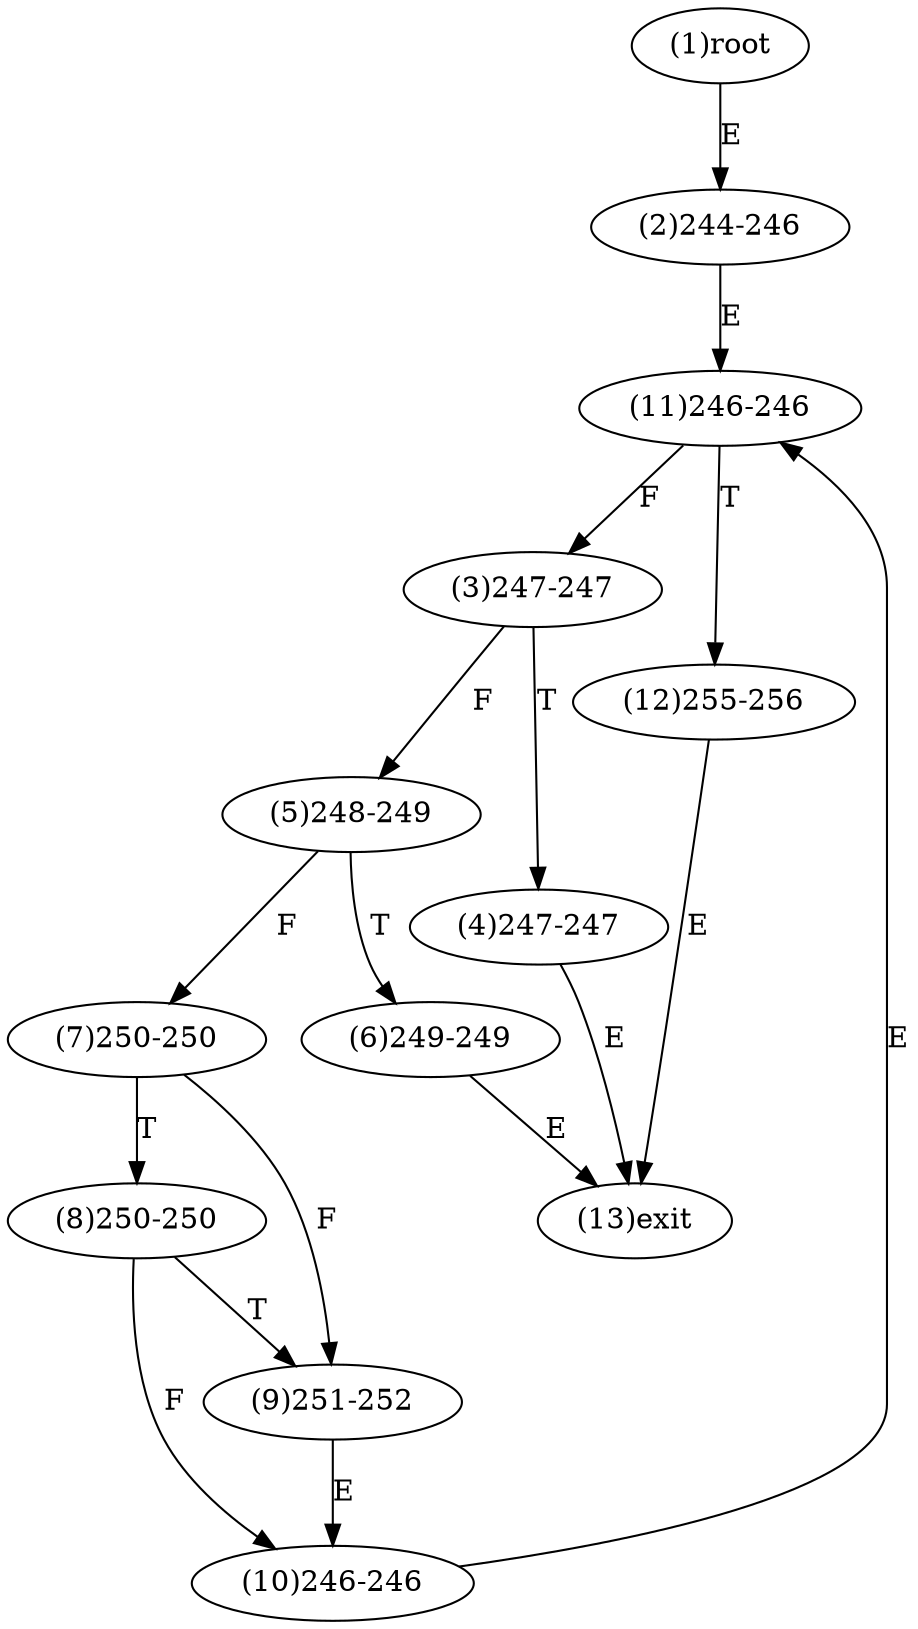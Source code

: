 digraph "" { 
1[ label="(1)root"];
2[ label="(2)244-246"];
3[ label="(3)247-247"];
4[ label="(4)247-247"];
5[ label="(5)248-249"];
6[ label="(6)249-249"];
7[ label="(7)250-250"];
8[ label="(8)250-250"];
9[ label="(9)251-252"];
10[ label="(10)246-246"];
11[ label="(11)246-246"];
12[ label="(12)255-256"];
13[ label="(13)exit"];
1->2[ label="E"];
2->11[ label="E"];
3->5[ label="F"];
3->4[ label="T"];
4->13[ label="E"];
5->7[ label="F"];
5->6[ label="T"];
6->13[ label="E"];
7->9[ label="F"];
7->8[ label="T"];
8->10[ label="F"];
8->9[ label="T"];
9->10[ label="E"];
10->11[ label="E"];
11->3[ label="F"];
11->12[ label="T"];
12->13[ label="E"];
}